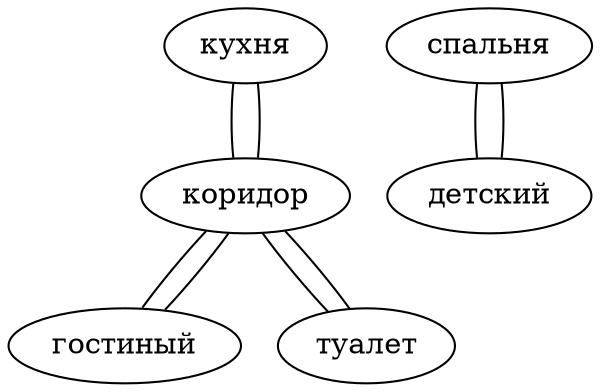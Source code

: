 // Room
graph {
	"кухня" -- "коридор"
	"коридор" -- "кухня"
	"спальня" -- "детский"
	"детский" -- "спальня"
	"гостиный" -- "коридор"
	"коридор" -- "гостиный"
	"туалет" -- "коридор"
	"коридор" -- "туалет"
}
